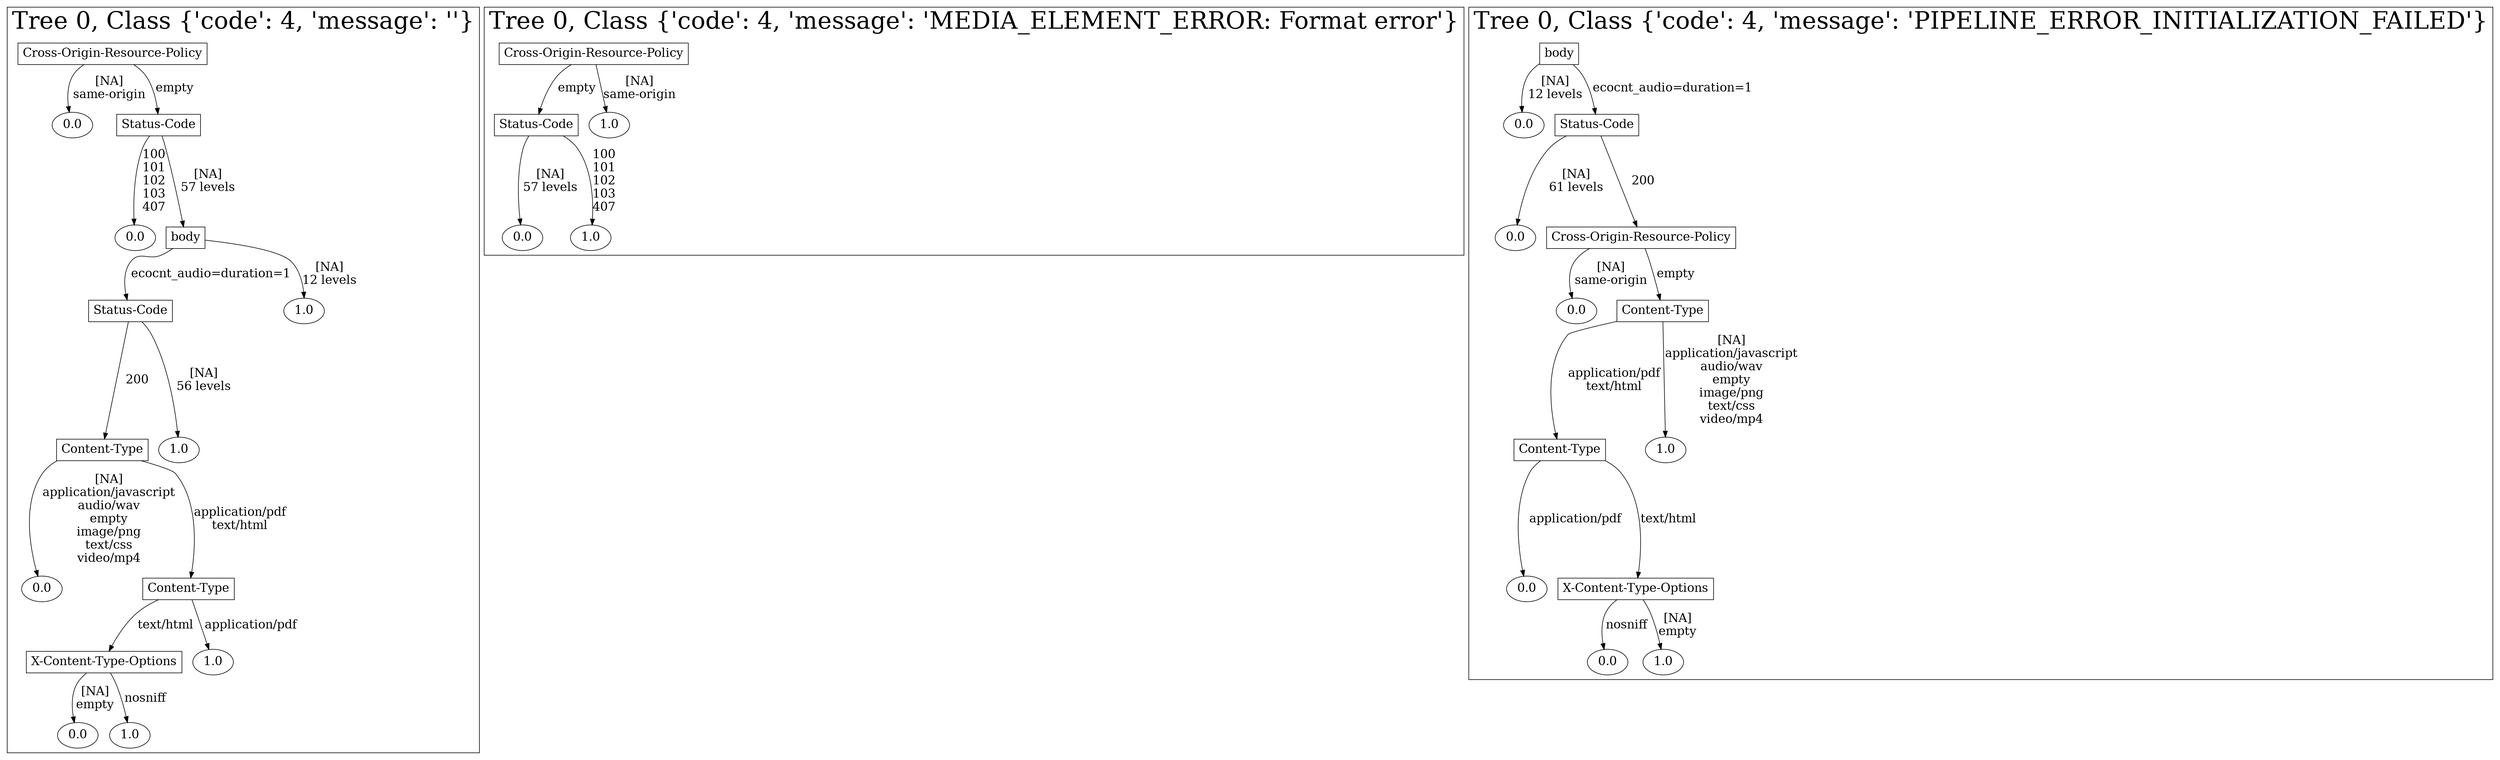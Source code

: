 /*
Generated by:
    http://https://github.com/h2oai/h2o-3/tree/master/h2o-genmodel/src/main/java/hex/genmodel/tools/PrintMojo.java
*/

/*
On a mac:

$ brew install graphviz
$ dot -Tpng file.gv -o file.png
$ open file.png
*/

digraph G {

subgraph cluster_0 {
/* Nodes */

/* Level 0 */
{
"SG_0_Node_0" [shape=box, fontsize=20, label="Cross-Origin-Resource-Policy"]
}

/* Level 1 */
{
"SG_0_Node_7" [fontsize=20, label="0.0"]
"SG_0_Node_1" [shape=box, fontsize=20, label="Status-Code"]
}

/* Level 2 */
{
"SG_0_Node_8" [fontsize=20, label="0.0"]
"SG_0_Node_2" [shape=box, fontsize=20, label="body"]
}

/* Level 3 */
{
"SG_0_Node_3" [shape=box, fontsize=20, label="Status-Code"]
"SG_0_Node_9" [fontsize=20, label="1.0"]
}

/* Level 4 */
{
"SG_0_Node_4" [shape=box, fontsize=20, label="Content-Type"]
"SG_0_Node_10" [fontsize=20, label="1.0"]
}

/* Level 5 */
{
"SG_0_Node_11" [fontsize=20, label="0.0"]
"SG_0_Node_5" [shape=box, fontsize=20, label="Content-Type"]
}

/* Level 6 */
{
"SG_0_Node_6" [shape=box, fontsize=20, label="X-Content-Type-Options"]
"SG_0_Node_12" [fontsize=20, label="1.0"]
}

/* Level 7 */
{
"SG_0_Node_13" [fontsize=20, label="0.0"]
"SG_0_Node_14" [fontsize=20, label="1.0"]
}

/* Edges */
"SG_0_Node_0" -> "SG_0_Node_7" [fontsize=20, label="[NA]
same-origin
"]
"SG_0_Node_0" -> "SG_0_Node_1" [fontsize=20, label="empty
"]
"SG_0_Node_1" -> "SG_0_Node_8" [fontsize=20, label="100
101
102
103
407
"]
"SG_0_Node_1" -> "SG_0_Node_2" [fontsize=20, label="[NA]
57 levels
"]
"SG_0_Node_2" -> "SG_0_Node_3" [fontsize=20, label="ecocnt_audio=duration=1
"]
"SG_0_Node_2" -> "SG_0_Node_9" [fontsize=20, label="[NA]
12 levels
"]
"SG_0_Node_3" -> "SG_0_Node_4" [fontsize=20, label="200
"]
"SG_0_Node_3" -> "SG_0_Node_10" [fontsize=20, label="[NA]
56 levels
"]
"SG_0_Node_4" -> "SG_0_Node_11" [fontsize=20, label="[NA]
application/javascript
audio/wav
empty
image/png
text/css
video/mp4
"]
"SG_0_Node_4" -> "SG_0_Node_5" [fontsize=20, label="application/pdf
text/html
"]
"SG_0_Node_5" -> "SG_0_Node_6" [fontsize=20, label="text/html
"]
"SG_0_Node_5" -> "SG_0_Node_12" [fontsize=20, label="application/pdf
"]
"SG_0_Node_6" -> "SG_0_Node_13" [fontsize=20, label="[NA]
empty
"]
"SG_0_Node_6" -> "SG_0_Node_14" [fontsize=20, label="nosniff
"]

fontsize=40
label="Tree 0, Class {'code': 4, 'message': ''}"
}

subgraph cluster_1 {
/* Nodes */

/* Level 0 */
{
"SG_1_Node_0" [shape=box, fontsize=20, label="Cross-Origin-Resource-Policy"]
}

/* Level 1 */
{
"SG_1_Node_1" [shape=box, fontsize=20, label="Status-Code"]
"SG_1_Node_2" [fontsize=20, label="1.0"]
}

/* Level 2 */
{
"SG_1_Node_3" [fontsize=20, label="0.0"]
"SG_1_Node_4" [fontsize=20, label="1.0"]
}

/* Edges */
"SG_1_Node_0" -> "SG_1_Node_1" [fontsize=20, label="empty
"]
"SG_1_Node_0" -> "SG_1_Node_2" [fontsize=20, label="[NA]
same-origin
"]
"SG_1_Node_1" -> "SG_1_Node_3" [fontsize=20, label="[NA]
57 levels
"]
"SG_1_Node_1" -> "SG_1_Node_4" [fontsize=20, label="100
101
102
103
407
"]

fontsize=40
label="Tree 0, Class {'code': 4, 'message': 'MEDIA_ELEMENT_ERROR: Format error'}"
}

subgraph cluster_2 {
/* Nodes */

/* Level 0 */
{
"SG_2_Node_0" [shape=box, fontsize=20, label="body"]
}

/* Level 1 */
{
"SG_2_Node_6" [fontsize=20, label="0.0"]
"SG_2_Node_1" [shape=box, fontsize=20, label="Status-Code"]
}

/* Level 2 */
{
"SG_2_Node_7" [fontsize=20, label="0.0"]
"SG_2_Node_2" [shape=box, fontsize=20, label="Cross-Origin-Resource-Policy"]
}

/* Level 3 */
{
"SG_2_Node_8" [fontsize=20, label="0.0"]
"SG_2_Node_3" [shape=box, fontsize=20, label="Content-Type"]
}

/* Level 4 */
{
"SG_2_Node_4" [shape=box, fontsize=20, label="Content-Type"]
"SG_2_Node_9" [fontsize=20, label="1.0"]
}

/* Level 5 */
{
"SG_2_Node_10" [fontsize=20, label="0.0"]
"SG_2_Node_5" [shape=box, fontsize=20, label="X-Content-Type-Options"]
}

/* Level 6 */
{
"SG_2_Node_11" [fontsize=20, label="0.0"]
"SG_2_Node_12" [fontsize=20, label="1.0"]
}

/* Edges */
"SG_2_Node_0" -> "SG_2_Node_6" [fontsize=20, label="[NA]
12 levels
"]
"SG_2_Node_0" -> "SG_2_Node_1" [fontsize=20, label="ecocnt_audio=duration=1
"]
"SG_2_Node_1" -> "SG_2_Node_7" [fontsize=20, label="[NA]
61 levels
"]
"SG_2_Node_1" -> "SG_2_Node_2" [fontsize=20, label="200
"]
"SG_2_Node_2" -> "SG_2_Node_8" [fontsize=20, label="[NA]
same-origin
"]
"SG_2_Node_2" -> "SG_2_Node_3" [fontsize=20, label="empty
"]
"SG_2_Node_3" -> "SG_2_Node_4" [fontsize=20, label="application/pdf
text/html
"]
"SG_2_Node_3" -> "SG_2_Node_9" [fontsize=20, label="[NA]
application/javascript
audio/wav
empty
image/png
text/css
video/mp4
"]
"SG_2_Node_4" -> "SG_2_Node_10" [fontsize=20, label="application/pdf
"]
"SG_2_Node_4" -> "SG_2_Node_5" [fontsize=20, label="text/html
"]
"SG_2_Node_5" -> "SG_2_Node_11" [fontsize=20, label="nosniff
"]
"SG_2_Node_5" -> "SG_2_Node_12" [fontsize=20, label="[NA]
empty
"]

fontsize=40
label="Tree 0, Class {'code': 4, 'message': 'PIPELINE_ERROR_INITIALIZATION_FAILED'}"
}

}

